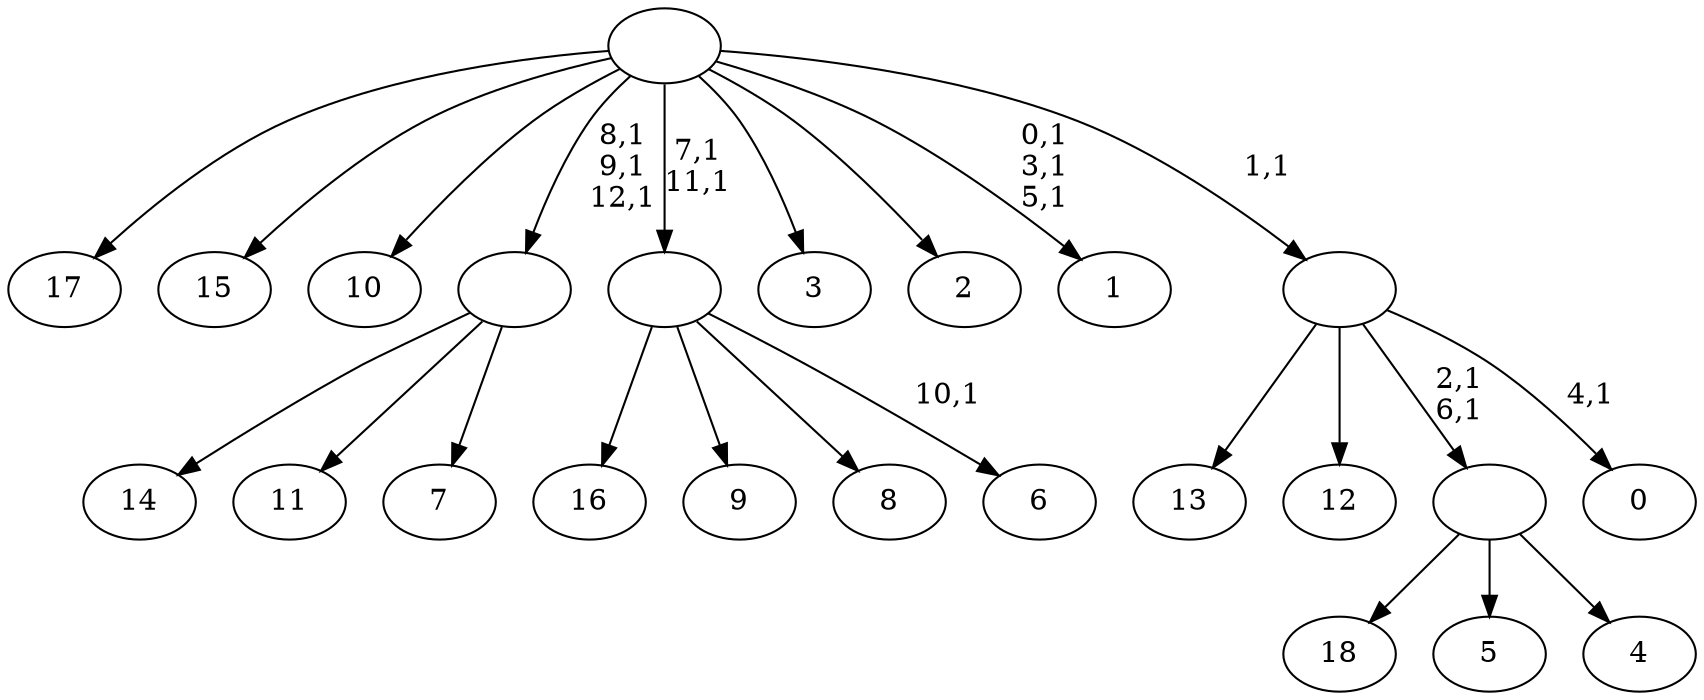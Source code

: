 digraph T {
	32 [label="18"]
	31 [label="17"]
	30 [label="16"]
	29 [label="15"]
	28 [label="14"]
	27 [label="13"]
	26 [label="12"]
	25 [label="11"]
	24 [label="10"]
	23 [label="9"]
	22 [label="8"]
	21 [label="7"]
	20 [label=""]
	17 [label="6"]
	15 [label=""]
	13 [label="5"]
	12 [label="4"]
	11 [label=""]
	9 [label="3"]
	8 [label="2"]
	7 [label="1"]
	3 [label="0"]
	1 [label=""]
	0 [label=""]
	20 -> 28 [label=""]
	20 -> 25 [label=""]
	20 -> 21 [label=""]
	15 -> 17 [label="10,1"]
	15 -> 30 [label=""]
	15 -> 23 [label=""]
	15 -> 22 [label=""]
	11 -> 32 [label=""]
	11 -> 13 [label=""]
	11 -> 12 [label=""]
	1 -> 3 [label="4,1"]
	1 -> 11 [label="2,1\n6,1"]
	1 -> 27 [label=""]
	1 -> 26 [label=""]
	0 -> 7 [label="0,1\n3,1\n5,1"]
	0 -> 15 [label="7,1\n11,1"]
	0 -> 20 [label="8,1\n9,1\n12,1"]
	0 -> 31 [label=""]
	0 -> 29 [label=""]
	0 -> 24 [label=""]
	0 -> 9 [label=""]
	0 -> 8 [label=""]
	0 -> 1 [label="1,1"]
}
